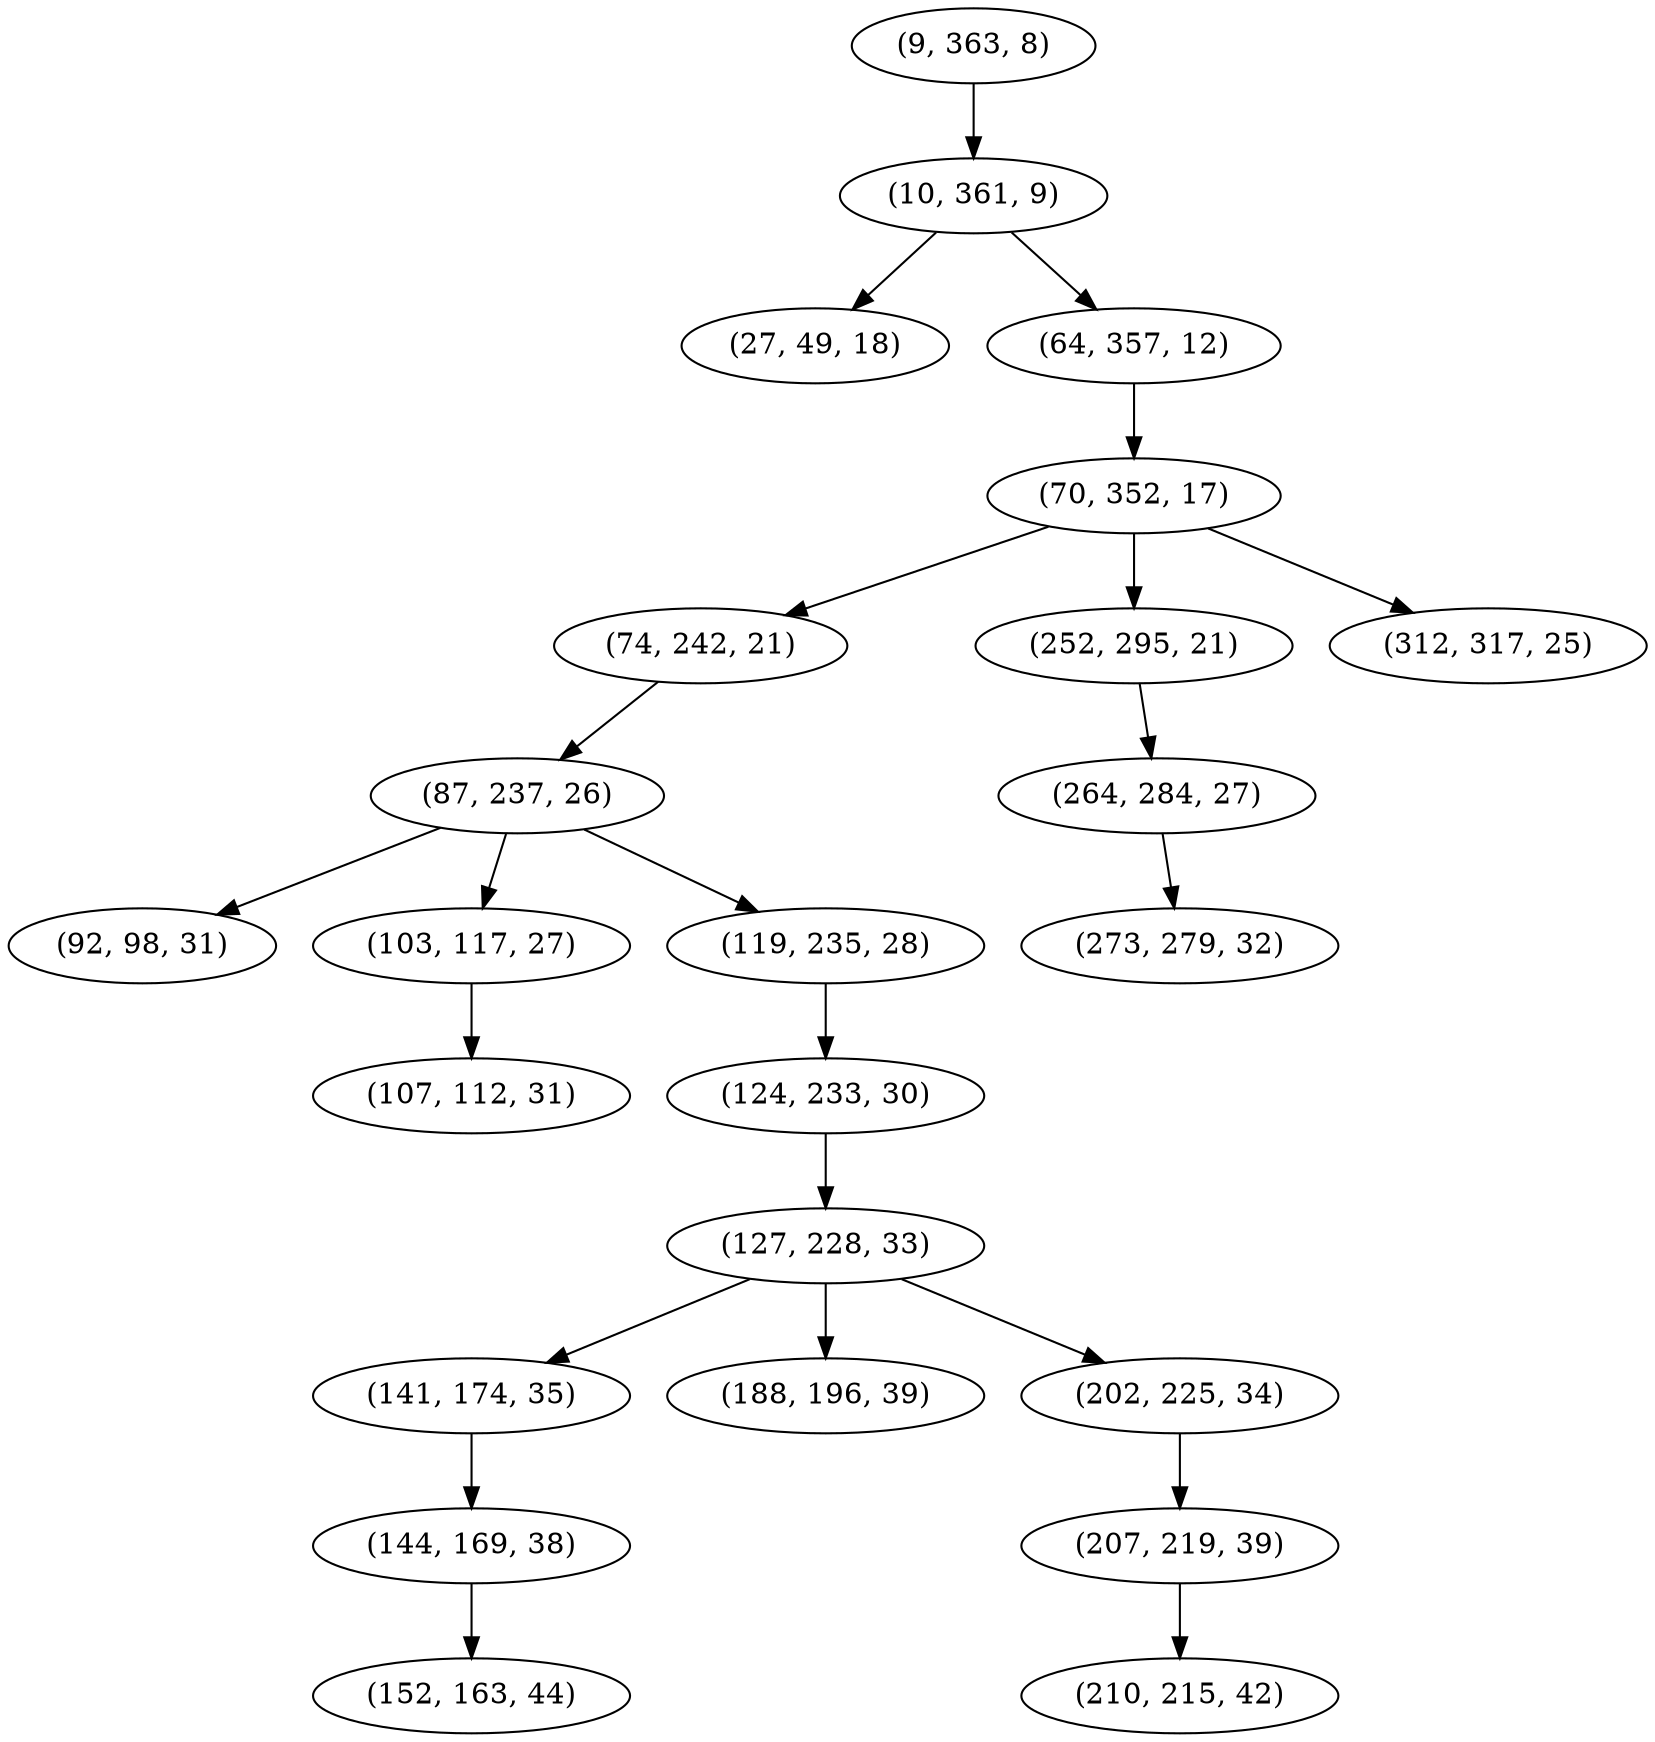 digraph tree {
    "(9, 363, 8)";
    "(10, 361, 9)";
    "(27, 49, 18)";
    "(64, 357, 12)";
    "(70, 352, 17)";
    "(74, 242, 21)";
    "(87, 237, 26)";
    "(92, 98, 31)";
    "(103, 117, 27)";
    "(107, 112, 31)";
    "(119, 235, 28)";
    "(124, 233, 30)";
    "(127, 228, 33)";
    "(141, 174, 35)";
    "(144, 169, 38)";
    "(152, 163, 44)";
    "(188, 196, 39)";
    "(202, 225, 34)";
    "(207, 219, 39)";
    "(210, 215, 42)";
    "(252, 295, 21)";
    "(264, 284, 27)";
    "(273, 279, 32)";
    "(312, 317, 25)";
    "(9, 363, 8)" -> "(10, 361, 9)";
    "(10, 361, 9)" -> "(27, 49, 18)";
    "(10, 361, 9)" -> "(64, 357, 12)";
    "(64, 357, 12)" -> "(70, 352, 17)";
    "(70, 352, 17)" -> "(74, 242, 21)";
    "(70, 352, 17)" -> "(252, 295, 21)";
    "(70, 352, 17)" -> "(312, 317, 25)";
    "(74, 242, 21)" -> "(87, 237, 26)";
    "(87, 237, 26)" -> "(92, 98, 31)";
    "(87, 237, 26)" -> "(103, 117, 27)";
    "(87, 237, 26)" -> "(119, 235, 28)";
    "(103, 117, 27)" -> "(107, 112, 31)";
    "(119, 235, 28)" -> "(124, 233, 30)";
    "(124, 233, 30)" -> "(127, 228, 33)";
    "(127, 228, 33)" -> "(141, 174, 35)";
    "(127, 228, 33)" -> "(188, 196, 39)";
    "(127, 228, 33)" -> "(202, 225, 34)";
    "(141, 174, 35)" -> "(144, 169, 38)";
    "(144, 169, 38)" -> "(152, 163, 44)";
    "(202, 225, 34)" -> "(207, 219, 39)";
    "(207, 219, 39)" -> "(210, 215, 42)";
    "(252, 295, 21)" -> "(264, 284, 27)";
    "(264, 284, 27)" -> "(273, 279, 32)";
}
